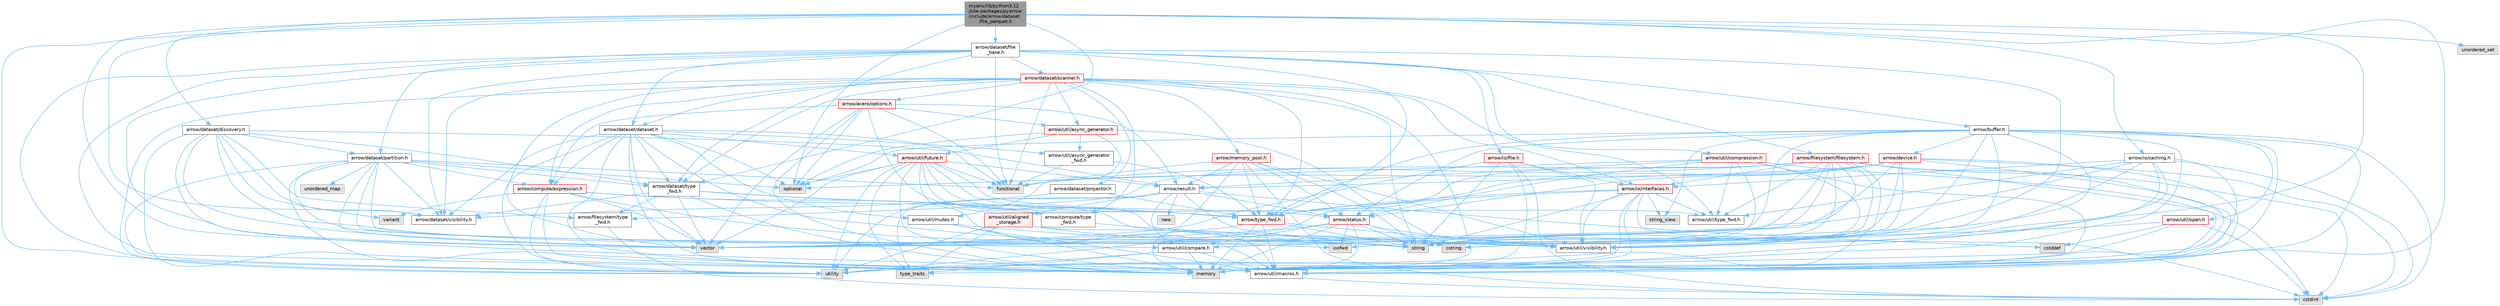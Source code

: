 digraph "myenv/lib/python3.12/site-packages/pyarrow/include/arrow/dataset/file_parquet.h"
{
 // LATEX_PDF_SIZE
  bgcolor="transparent";
  edge [fontname=Helvetica,fontsize=10,labelfontname=Helvetica,labelfontsize=10];
  node [fontname=Helvetica,fontsize=10,shape=box,height=0.2,width=0.4];
  Node1 [id="Node000001",label="myenv/lib/python3.12\l/site-packages/pyarrow\l/include/arrow/dataset\l/file_parquet.h",height=0.2,width=0.4,color="gray40", fillcolor="grey60", style="filled", fontcolor="black",tooltip=" "];
  Node1 -> Node2 [id="edge1_Node000001_Node000002",color="steelblue1",style="solid",tooltip=" "];
  Node2 [id="Node000002",label="memory",height=0.2,width=0.4,color="grey60", fillcolor="#E0E0E0", style="filled",tooltip=" "];
  Node1 -> Node3 [id="edge2_Node000001_Node000003",color="steelblue1",style="solid",tooltip=" "];
  Node3 [id="Node000003",label="optional",height=0.2,width=0.4,color="grey60", fillcolor="#E0E0E0", style="filled",tooltip=" "];
  Node1 -> Node4 [id="edge3_Node000001_Node000004",color="steelblue1",style="solid",tooltip=" "];
  Node4 [id="Node000004",label="string",height=0.2,width=0.4,color="grey60", fillcolor="#E0E0E0", style="filled",tooltip=" "];
  Node1 -> Node5 [id="edge4_Node000001_Node000005",color="steelblue1",style="solid",tooltip=" "];
  Node5 [id="Node000005",label="unordered_set",height=0.2,width=0.4,color="grey60", fillcolor="#E0E0E0", style="filled",tooltip=" "];
  Node1 -> Node6 [id="edge5_Node000001_Node000006",color="steelblue1",style="solid",tooltip=" "];
  Node6 [id="Node000006",label="utility",height=0.2,width=0.4,color="grey60", fillcolor="#E0E0E0", style="filled",tooltip=" "];
  Node1 -> Node7 [id="edge6_Node000001_Node000007",color="steelblue1",style="solid",tooltip=" "];
  Node7 [id="Node000007",label="vector",height=0.2,width=0.4,color="grey60", fillcolor="#E0E0E0", style="filled",tooltip=" "];
  Node1 -> Node8 [id="edge7_Node000001_Node000008",color="steelblue1",style="solid",tooltip=" "];
  Node8 [id="Node000008",label="arrow/dataset/discovery.h",height=0.2,width=0.4,color="grey40", fillcolor="white", style="filled",URL="$discovery_8h.html",tooltip=" "];
  Node8 -> Node2 [id="edge8_Node000008_Node000002",color="steelblue1",style="solid",tooltip=" "];
  Node8 -> Node4 [id="edge9_Node000008_Node000004",color="steelblue1",style="solid",tooltip=" "];
  Node8 -> Node9 [id="edge10_Node000008_Node000009",color="steelblue1",style="solid",tooltip=" "];
  Node9 [id="Node000009",label="variant",height=0.2,width=0.4,color="grey60", fillcolor="#E0E0E0", style="filled",tooltip=" "];
  Node8 -> Node7 [id="edge11_Node000008_Node000007",color="steelblue1",style="solid",tooltip=" "];
  Node8 -> Node10 [id="edge12_Node000008_Node000010",color="steelblue1",style="solid",tooltip=" "];
  Node10 [id="Node000010",label="arrow/dataset/partition.h",height=0.2,width=0.4,color="grey40", fillcolor="white", style="filled",URL="$partition_8h.html",tooltip=" "];
  Node10 -> Node11 [id="edge13_Node000010_Node000011",color="steelblue1",style="solid",tooltip=" "];
  Node11 [id="Node000011",label="functional",height=0.2,width=0.4,color="grey60", fillcolor="#E0E0E0", style="filled",tooltip=" "];
  Node10 -> Node12 [id="edge14_Node000010_Node000012",color="steelblue1",style="solid",tooltip=" "];
  Node12 [id="Node000012",label="iosfwd",height=0.2,width=0.4,color="grey60", fillcolor="#E0E0E0", style="filled",tooltip=" "];
  Node10 -> Node2 [id="edge15_Node000010_Node000002",color="steelblue1",style="solid",tooltip=" "];
  Node10 -> Node3 [id="edge16_Node000010_Node000003",color="steelblue1",style="solid",tooltip=" "];
  Node10 -> Node4 [id="edge17_Node000010_Node000004",color="steelblue1",style="solid",tooltip=" "];
  Node10 -> Node13 [id="edge18_Node000010_Node000013",color="steelblue1",style="solid",tooltip=" "];
  Node13 [id="Node000013",label="unordered_map",height=0.2,width=0.4,color="grey60", fillcolor="#E0E0E0", style="filled",tooltip=" "];
  Node10 -> Node6 [id="edge19_Node000010_Node000006",color="steelblue1",style="solid",tooltip=" "];
  Node10 -> Node7 [id="edge20_Node000010_Node000007",color="steelblue1",style="solid",tooltip=" "];
  Node10 -> Node14 [id="edge21_Node000010_Node000014",color="steelblue1",style="solid",tooltip=" "];
  Node14 [id="Node000014",label="arrow/compute/expression.h",height=0.2,width=0.4,color="red", fillcolor="#FFF0F0", style="filled",URL="$expression_8h.html",tooltip=" "];
  Node14 -> Node2 [id="edge22_Node000014_Node000002",color="steelblue1",style="solid",tooltip=" "];
  Node14 -> Node4 [id="edge23_Node000014_Node000004",color="steelblue1",style="solid",tooltip=" "];
  Node14 -> Node6 [id="edge24_Node000014_Node000006",color="steelblue1",style="solid",tooltip=" "];
  Node14 -> Node9 [id="edge25_Node000014_Node000009",color="steelblue1",style="solid",tooltip=" "];
  Node14 -> Node7 [id="edge26_Node000014_Node000007",color="steelblue1",style="solid",tooltip=" "];
  Node14 -> Node15 [id="edge27_Node000014_Node000015",color="steelblue1",style="solid",tooltip=" "];
  Node15 [id="Node000015",label="arrow/compute/type\l_fwd.h",height=0.2,width=0.4,color="grey40", fillcolor="white", style="filled",URL="$arrow_2compute_2type__fwd_8h.html",tooltip=" "];
  Node15 -> Node16 [id="edge28_Node000015_Node000016",color="steelblue1",style="solid",tooltip=" "];
  Node16 [id="Node000016",label="arrow/util/visibility.h",height=0.2,width=0.4,color="grey40", fillcolor="white", style="filled",URL="$include_2arrow_2util_2visibility_8h.html",tooltip=" "];
  Node14 -> Node29 [id="edge29_Node000014_Node000029",color="steelblue1",style="solid",tooltip=" "];
  Node29 [id="Node000029",label="arrow/type_fwd.h",height=0.2,width=0.4,color="red", fillcolor="#FFF0F0", style="filled",URL="$arrow_2type__fwd_8h.html",tooltip=" "];
  Node29 -> Node2 [id="edge30_Node000029_Node000002",color="steelblue1",style="solid",tooltip=" "];
  Node29 -> Node4 [id="edge31_Node000029_Node000004",color="steelblue1",style="solid",tooltip=" "];
  Node29 -> Node7 [id="edge32_Node000029_Node000007",color="steelblue1",style="solid",tooltip=" "];
  Node29 -> Node31 [id="edge33_Node000029_Node000031",color="steelblue1",style="solid",tooltip=" "];
  Node31 [id="Node000031",label="arrow/util/macros.h",height=0.2,width=0.4,color="grey40", fillcolor="white", style="filled",URL="$macros_8h.html",tooltip=" "];
  Node31 -> Node18 [id="edge34_Node000031_Node000018",color="steelblue1",style="solid",tooltip=" "];
  Node18 [id="Node000018",label="cstdint",height=0.2,width=0.4,color="grey60", fillcolor="#E0E0E0", style="filled",tooltip=" "];
  Node29 -> Node16 [id="edge35_Node000029_Node000016",color="steelblue1",style="solid",tooltip=" "];
  Node10 -> Node67 [id="edge36_Node000010_Node000067",color="steelblue1",style="solid",tooltip=" "];
  Node67 [id="Node000067",label="arrow/dataset/type\l_fwd.h",height=0.2,width=0.4,color="grey40", fillcolor="white", style="filled",URL="$arrow_2dataset_2type__fwd_8h.html",tooltip=" "];
  Node67 -> Node2 [id="edge37_Node000067_Node000002",color="steelblue1",style="solid",tooltip=" "];
  Node67 -> Node7 [id="edge38_Node000067_Node000007",color="steelblue1",style="solid",tooltip=" "];
  Node67 -> Node15 [id="edge39_Node000067_Node000015",color="steelblue1",style="solid",tooltip=" "];
  Node67 -> Node68 [id="edge40_Node000067_Node000068",color="steelblue1",style="solid",tooltip=" "];
  Node68 [id="Node000068",label="arrow/dataset/visibility.h",height=0.2,width=0.4,color="grey40", fillcolor="white", style="filled",URL="$include_2arrow_2dataset_2visibility_8h.html",tooltip=" "];
  Node67 -> Node69 [id="edge41_Node000067_Node000069",color="steelblue1",style="solid",tooltip=" "];
  Node69 [id="Node000069",label="arrow/filesystem/type\l_fwd.h",height=0.2,width=0.4,color="grey40", fillcolor="white", style="filled",URL="$arrow_2filesystem_2type__fwd_8h.html",tooltip=" "];
  Node69 -> Node18 [id="edge42_Node000069_Node000018",color="steelblue1",style="solid",tooltip=" "];
  Node67 -> Node29 [id="edge43_Node000067_Node000029",color="steelblue1",style="solid",tooltip=" "];
  Node10 -> Node68 [id="edge44_Node000010_Node000068",color="steelblue1",style="solid",tooltip=" "];
  Node10 -> Node36 [id="edge45_Node000010_Node000036",color="steelblue1",style="solid",tooltip=" "];
  Node36 [id="Node000036",label="arrow/util/compare.h",height=0.2,width=0.4,color="grey40", fillcolor="white", style="filled",URL="$util_2compare_8h.html",tooltip=" "];
  Node36 -> Node2 [id="edge46_Node000036_Node000002",color="steelblue1",style="solid",tooltip=" "];
  Node36 -> Node19 [id="edge47_Node000036_Node000019",color="steelblue1",style="solid",tooltip=" "];
  Node19 [id="Node000019",label="type_traits",height=0.2,width=0.4,color="grey60", fillcolor="#E0E0E0", style="filled",tooltip=" "];
  Node36 -> Node6 [id="edge48_Node000036_Node000006",color="steelblue1",style="solid",tooltip=" "];
  Node36 -> Node31 [id="edge49_Node000036_Node000031",color="steelblue1",style="solid",tooltip=" "];
  Node8 -> Node67 [id="edge50_Node000008_Node000067",color="steelblue1",style="solid",tooltip=" "];
  Node8 -> Node68 [id="edge51_Node000008_Node000068",color="steelblue1",style="solid",tooltip=" "];
  Node8 -> Node69 [id="edge52_Node000008_Node000069",color="steelblue1",style="solid",tooltip=" "];
  Node8 -> Node32 [id="edge53_Node000008_Node000032",color="steelblue1",style="solid",tooltip=" "];
  Node32 [id="Node000032",label="arrow/result.h",height=0.2,width=0.4,color="grey40", fillcolor="white", style="filled",URL="$result_8h.html",tooltip=" "];
  Node32 -> Node33 [id="edge54_Node000032_Node000033",color="steelblue1",style="solid",tooltip=" "];
  Node33 [id="Node000033",label="cstddef",height=0.2,width=0.4,color="grey60", fillcolor="#E0E0E0", style="filled",tooltip=" "];
  Node32 -> Node34 [id="edge55_Node000032_Node000034",color="steelblue1",style="solid",tooltip=" "];
  Node34 [id="Node000034",label="new",height=0.2,width=0.4,color="grey60", fillcolor="#E0E0E0", style="filled",tooltip=" "];
  Node32 -> Node4 [id="edge56_Node000032_Node000004",color="steelblue1",style="solid",tooltip=" "];
  Node32 -> Node19 [id="edge57_Node000032_Node000019",color="steelblue1",style="solid",tooltip=" "];
  Node32 -> Node6 [id="edge58_Node000032_Node000006",color="steelblue1",style="solid",tooltip=" "];
  Node32 -> Node35 [id="edge59_Node000032_Node000035",color="steelblue1",style="solid",tooltip=" "];
  Node35 [id="Node000035",label="arrow/status.h",height=0.2,width=0.4,color="red", fillcolor="#FFF0F0", style="filled",URL="$status_8h.html",tooltip=" "];
  Node35 -> Node25 [id="edge60_Node000035_Node000025",color="steelblue1",style="solid",tooltip=" "];
  Node25 [id="Node000025",label="cstring",height=0.2,width=0.4,color="grey60", fillcolor="#E0E0E0", style="filled",tooltip=" "];
  Node35 -> Node12 [id="edge61_Node000035_Node000012",color="steelblue1",style="solid",tooltip=" "];
  Node35 -> Node2 [id="edge62_Node000035_Node000002",color="steelblue1",style="solid",tooltip=" "];
  Node35 -> Node4 [id="edge63_Node000035_Node000004",color="steelblue1",style="solid",tooltip=" "];
  Node35 -> Node6 [id="edge64_Node000035_Node000006",color="steelblue1",style="solid",tooltip=" "];
  Node35 -> Node36 [id="edge65_Node000035_Node000036",color="steelblue1",style="solid",tooltip=" "];
  Node35 -> Node31 [id="edge66_Node000035_Node000031",color="steelblue1",style="solid",tooltip=" "];
  Node35 -> Node16 [id="edge67_Node000035_Node000016",color="steelblue1",style="solid",tooltip=" "];
  Node32 -> Node39 [id="edge68_Node000032_Node000039",color="steelblue1",style="solid",tooltip=" "];
  Node39 [id="Node000039",label="arrow/util/aligned\l_storage.h",height=0.2,width=0.4,color="red", fillcolor="#FFF0F0", style="filled",URL="$aligned__storage_8h.html",tooltip=" "];
  Node39 -> Node25 [id="edge69_Node000039_Node000025",color="steelblue1",style="solid",tooltip=" "];
  Node39 -> Node19 [id="edge70_Node000039_Node000019",color="steelblue1",style="solid",tooltip=" "];
  Node39 -> Node6 [id="edge71_Node000039_Node000006",color="steelblue1",style="solid",tooltip=" "];
  Node39 -> Node31 [id="edge72_Node000039_Node000031",color="steelblue1",style="solid",tooltip=" "];
  Node32 -> Node36 [id="edge73_Node000032_Node000036",color="steelblue1",style="solid",tooltip=" "];
  Node8 -> Node31 [id="edge74_Node000008_Node000031",color="steelblue1",style="solid",tooltip=" "];
  Node1 -> Node70 [id="edge75_Node000001_Node000070",color="steelblue1",style="solid",tooltip=" "];
  Node70 [id="Node000070",label="arrow/dataset/file\l_base.h",height=0.2,width=0.4,color="grey40", fillcolor="white", style="filled",URL="$file__base_8h.html",tooltip=" "];
  Node70 -> Node11 [id="edge76_Node000070_Node000011",color="steelblue1",style="solid",tooltip=" "];
  Node70 -> Node2 [id="edge77_Node000070_Node000002",color="steelblue1",style="solid",tooltip=" "];
  Node70 -> Node4 [id="edge78_Node000070_Node000004",color="steelblue1",style="solid",tooltip=" "];
  Node70 -> Node6 [id="edge79_Node000070_Node000006",color="steelblue1",style="solid",tooltip=" "];
  Node70 -> Node7 [id="edge80_Node000070_Node000007",color="steelblue1",style="solid",tooltip=" "];
  Node70 -> Node24 [id="edge81_Node000070_Node000024",color="steelblue1",style="solid",tooltip=" "];
  Node24 [id="Node000024",label="arrow/buffer.h",height=0.2,width=0.4,color="grey40", fillcolor="white", style="filled",URL="$buffer_8h.html",tooltip=" "];
  Node24 -> Node18 [id="edge82_Node000024_Node000018",color="steelblue1",style="solid",tooltip=" "];
  Node24 -> Node25 [id="edge83_Node000024_Node000025",color="steelblue1",style="solid",tooltip=" "];
  Node24 -> Node2 [id="edge84_Node000024_Node000002",color="steelblue1",style="solid",tooltip=" "];
  Node24 -> Node3 [id="edge85_Node000024_Node000003",color="steelblue1",style="solid",tooltip=" "];
  Node24 -> Node4 [id="edge86_Node000024_Node000004",color="steelblue1",style="solid",tooltip=" "];
  Node24 -> Node26 [id="edge87_Node000024_Node000026",color="steelblue1",style="solid",tooltip=" "];
  Node26 [id="Node000026",label="string_view",height=0.2,width=0.4,color="grey60", fillcolor="#E0E0E0", style="filled",tooltip=" "];
  Node24 -> Node6 [id="edge88_Node000024_Node000006",color="steelblue1",style="solid",tooltip=" "];
  Node24 -> Node7 [id="edge89_Node000024_Node000007",color="steelblue1",style="solid",tooltip=" "];
  Node24 -> Node27 [id="edge90_Node000024_Node000027",color="steelblue1",style="solid",tooltip=" "];
  Node27 [id="Node000027",label="arrow/device.h",height=0.2,width=0.4,color="red", fillcolor="#FFF0F0", style="filled",URL="$device_8h.html",tooltip=" "];
  Node27 -> Node18 [id="edge91_Node000027_Node000018",color="steelblue1",style="solid",tooltip=" "];
  Node27 -> Node11 [id="edge92_Node000027_Node000011",color="steelblue1",style="solid",tooltip=" "];
  Node27 -> Node2 [id="edge93_Node000027_Node000002",color="steelblue1",style="solid",tooltip=" "];
  Node27 -> Node4 [id="edge94_Node000027_Node000004",color="steelblue1",style="solid",tooltip=" "];
  Node27 -> Node32 [id="edge95_Node000027_Node000032",color="steelblue1",style="solid",tooltip=" "];
  Node27 -> Node35 [id="edge96_Node000027_Node000035",color="steelblue1",style="solid",tooltip=" "];
  Node27 -> Node29 [id="edge97_Node000027_Node000029",color="steelblue1",style="solid",tooltip=" "];
  Node27 -> Node36 [id="edge98_Node000027_Node000036",color="steelblue1",style="solid",tooltip=" "];
  Node27 -> Node31 [id="edge99_Node000027_Node000031",color="steelblue1",style="solid",tooltip=" "];
  Node27 -> Node16 [id="edge100_Node000027_Node000016",color="steelblue1",style="solid",tooltip=" "];
  Node24 -> Node35 [id="edge101_Node000024_Node000035",color="steelblue1",style="solid",tooltip=" "];
  Node24 -> Node29 [id="edge102_Node000024_Node000029",color="steelblue1",style="solid",tooltip=" "];
  Node24 -> Node31 [id="edge103_Node000024_Node000031",color="steelblue1",style="solid",tooltip=" "];
  Node24 -> Node41 [id="edge104_Node000024_Node000041",color="steelblue1",style="solid",tooltip=" "];
  Node41 [id="Node000041",label="arrow/util/span.h",height=0.2,width=0.4,color="red", fillcolor="#FFF0F0", style="filled",URL="$span_8h.html",tooltip=" "];
  Node41 -> Node33 [id="edge105_Node000041_Node000033",color="steelblue1",style="solid",tooltip=" "];
  Node41 -> Node18 [id="edge106_Node000041_Node000018",color="steelblue1",style="solid",tooltip=" "];
  Node41 -> Node25 [id="edge107_Node000041_Node000025",color="steelblue1",style="solid",tooltip=" "];
  Node41 -> Node19 [id="edge108_Node000041_Node000019",color="steelblue1",style="solid",tooltip=" "];
  Node24 -> Node16 [id="edge109_Node000024_Node000016",color="steelblue1",style="solid",tooltip=" "];
  Node70 -> Node71 [id="edge110_Node000070_Node000071",color="steelblue1",style="solid",tooltip=" "];
  Node71 [id="Node000071",label="arrow/dataset/dataset.h",height=0.2,width=0.4,color="grey40", fillcolor="white", style="filled",URL="$dataset_8h.html",tooltip=" "];
  Node71 -> Node11 [id="edge111_Node000071_Node000011",color="steelblue1",style="solid",tooltip=" "];
  Node71 -> Node2 [id="edge112_Node000071_Node000002",color="steelblue1",style="solid",tooltip=" "];
  Node71 -> Node3 [id="edge113_Node000071_Node000003",color="steelblue1",style="solid",tooltip=" "];
  Node71 -> Node4 [id="edge114_Node000071_Node000004",color="steelblue1",style="solid",tooltip=" "];
  Node71 -> Node6 [id="edge115_Node000071_Node000006",color="steelblue1",style="solid",tooltip=" "];
  Node71 -> Node7 [id="edge116_Node000071_Node000007",color="steelblue1",style="solid",tooltip=" "];
  Node71 -> Node14 [id="edge117_Node000071_Node000014",color="steelblue1",style="solid",tooltip=" "];
  Node71 -> Node67 [id="edge118_Node000071_Node000067",color="steelblue1",style="solid",tooltip=" "];
  Node71 -> Node68 [id="edge119_Node000071_Node000068",color="steelblue1",style="solid",tooltip=" "];
  Node71 -> Node72 [id="edge120_Node000071_Node000072",color="steelblue1",style="solid",tooltip=" "];
  Node72 [id="Node000072",label="arrow/util/async_generator\l_fwd.h",height=0.2,width=0.4,color="grey40", fillcolor="white", style="filled",URL="$async__generator__fwd_8h.html",tooltip=" "];
  Node72 -> Node11 [id="edge121_Node000072_Node000011",color="steelblue1",style="solid",tooltip=" "];
  Node72 -> Node29 [id="edge122_Node000072_Node000029",color="steelblue1",style="solid",tooltip=" "];
  Node71 -> Node73 [id="edge123_Node000071_Node000073",color="steelblue1",style="solid",tooltip=" "];
  Node73 [id="Node000073",label="arrow/util/future.h",height=0.2,width=0.4,color="red", fillcolor="#FFF0F0", style="filled",URL="$future_8h.html",tooltip=" "];
  Node73 -> Node11 [id="edge124_Node000073_Node000011",color="steelblue1",style="solid",tooltip=" "];
  Node73 -> Node2 [id="edge125_Node000073_Node000002",color="steelblue1",style="solid",tooltip=" "];
  Node73 -> Node3 [id="edge126_Node000073_Node000003",color="steelblue1",style="solid",tooltip=" "];
  Node73 -> Node19 [id="edge127_Node000073_Node000019",color="steelblue1",style="solid",tooltip=" "];
  Node73 -> Node6 [id="edge128_Node000073_Node000006",color="steelblue1",style="solid",tooltip=" "];
  Node73 -> Node7 [id="edge129_Node000073_Node000007",color="steelblue1",style="solid",tooltip=" "];
  Node73 -> Node32 [id="edge130_Node000073_Node000032",color="steelblue1",style="solid",tooltip=" "];
  Node73 -> Node35 [id="edge131_Node000073_Node000035",color="steelblue1",style="solid",tooltip=" "];
  Node73 -> Node29 [id="edge132_Node000073_Node000029",color="steelblue1",style="solid",tooltip=" "];
  Node73 -> Node31 [id="edge133_Node000073_Node000031",color="steelblue1",style="solid",tooltip=" "];
  Node73 -> Node79 [id="edge134_Node000073_Node000079",color="steelblue1",style="solid",tooltip=" "];
  Node79 [id="Node000079",label="arrow/util/type_fwd.h",height=0.2,width=0.4,color="grey40", fillcolor="white", style="filled",URL="$arrow_2util_2type__fwd_8h.html",tooltip=" "];
  Node73 -> Node16 [id="edge135_Node000073_Node000016",color="steelblue1",style="solid",tooltip=" "];
  Node71 -> Node31 [id="edge136_Node000071_Node000031",color="steelblue1",style="solid",tooltip=" "];
  Node71 -> Node80 [id="edge137_Node000071_Node000080",color="steelblue1",style="solid",tooltip=" "];
  Node80 [id="Node000080",label="arrow/util/mutex.h",height=0.2,width=0.4,color="grey40", fillcolor="white", style="filled",URL="$mutex_8h.html",tooltip=" "];
  Node80 -> Node2 [id="edge138_Node000080_Node000002",color="steelblue1",style="solid",tooltip=" "];
  Node80 -> Node31 [id="edge139_Node000080_Node000031",color="steelblue1",style="solid",tooltip=" "];
  Node80 -> Node16 [id="edge140_Node000080_Node000016",color="steelblue1",style="solid",tooltip=" "];
  Node70 -> Node10 [id="edge141_Node000070_Node000010",color="steelblue1",style="solid",tooltip=" "];
  Node70 -> Node81 [id="edge142_Node000070_Node000081",color="steelblue1",style="solid",tooltip=" "];
  Node81 [id="Node000081",label="arrow/dataset/scanner.h",height=0.2,width=0.4,color="red", fillcolor="#FFF0F0", style="filled",URL="$scanner_8h.html",tooltip=" "];
  Node81 -> Node11 [id="edge143_Node000081_Node000011",color="steelblue1",style="solid",tooltip=" "];
  Node81 -> Node2 [id="edge144_Node000081_Node000002",color="steelblue1",style="solid",tooltip=" "];
  Node81 -> Node4 [id="edge145_Node000081_Node000004",color="steelblue1",style="solid",tooltip=" "];
  Node81 -> Node6 [id="edge146_Node000081_Node000006",color="steelblue1",style="solid",tooltip=" "];
  Node81 -> Node7 [id="edge147_Node000081_Node000007",color="steelblue1",style="solid",tooltip=" "];
  Node81 -> Node82 [id="edge148_Node000081_Node000082",color="steelblue1",style="solid",tooltip=" "];
  Node82 [id="Node000082",label="arrow/acero/options.h",height=0.2,width=0.4,color="red", fillcolor="#FFF0F0", style="filled",URL="$acero_2options_8h.html",tooltip=" "];
  Node82 -> Node11 [id="edge149_Node000082_Node000011",color="steelblue1",style="solid",tooltip=" "];
  Node82 -> Node2 [id="edge150_Node000082_Node000002",color="steelblue1",style="solid",tooltip=" "];
  Node82 -> Node3 [id="edge151_Node000082_Node000003",color="steelblue1",style="solid",tooltip=" "];
  Node82 -> Node4 [id="edge152_Node000082_Node000004",color="steelblue1",style="solid",tooltip=" "];
  Node82 -> Node7 [id="edge153_Node000082_Node000007",color="steelblue1",style="solid",tooltip=" "];
  Node82 -> Node14 [id="edge154_Node000082_Node000014",color="steelblue1",style="solid",tooltip=" "];
  Node82 -> Node32 [id="edge155_Node000082_Node000032",color="steelblue1",style="solid",tooltip=" "];
  Node82 -> Node92 [id="edge156_Node000082_Node000092",color="steelblue1",style="solid",tooltip=" "];
  Node92 [id="Node000092",label="arrow/util/async_generator.h",height=0.2,width=0.4,color="red", fillcolor="#FFF0F0", style="filled",URL="$async__generator_8h.html",tooltip=" "];
  Node92 -> Node25 [id="edge157_Node000092_Node000025",color="steelblue1",style="solid",tooltip=" "];
  Node92 -> Node3 [id="edge158_Node000092_Node000003",color="steelblue1",style="solid",tooltip=" "];
  Node92 -> Node72 [id="edge159_Node000092_Node000072",color="steelblue1",style="solid",tooltip=" "];
  Node92 -> Node73 [id="edge160_Node000092_Node000073",color="steelblue1",style="solid",tooltip=" "];
  Node92 -> Node80 [id="edge161_Node000092_Node000080",color="steelblue1",style="solid",tooltip=" "];
  Node81 -> Node14 [id="edge162_Node000081_Node000014",color="steelblue1",style="solid",tooltip=" "];
  Node81 -> Node15 [id="edge163_Node000081_Node000015",color="steelblue1",style="solid",tooltip=" "];
  Node81 -> Node71 [id="edge164_Node000081_Node000071",color="steelblue1",style="solid",tooltip=" "];
  Node81 -> Node106 [id="edge165_Node000081_Node000106",color="steelblue1",style="solid",tooltip=" "];
  Node106 [id="Node000106",label="arrow/dataset/projector.h",height=0.2,width=0.4,color="grey40", fillcolor="white", style="filled",URL="$projector_8h.html",tooltip=" "];
  Node106 -> Node68 [id="edge166_Node000106_Node000068",color="steelblue1",style="solid",tooltip=" "];
  Node106 -> Node29 [id="edge167_Node000106_Node000029",color="steelblue1",style="solid",tooltip=" "];
  Node81 -> Node67 [id="edge168_Node000081_Node000067",color="steelblue1",style="solid",tooltip=" "];
  Node81 -> Node68 [id="edge169_Node000081_Node000068",color="steelblue1",style="solid",tooltip=" "];
  Node81 -> Node107 [id="edge170_Node000081_Node000107",color="steelblue1",style="solid",tooltip=" "];
  Node107 [id="Node000107",label="arrow/io/interfaces.h",height=0.2,width=0.4,color="red", fillcolor="#FFF0F0", style="filled",URL="$interfaces_8h.html",tooltip=" "];
  Node107 -> Node18 [id="edge171_Node000107_Node000018",color="steelblue1",style="solid",tooltip=" "];
  Node107 -> Node2 [id="edge172_Node000107_Node000002",color="steelblue1",style="solid",tooltip=" "];
  Node107 -> Node4 [id="edge173_Node000107_Node000004",color="steelblue1",style="solid",tooltip=" "];
  Node107 -> Node26 [id="edge174_Node000107_Node000026",color="steelblue1",style="solid",tooltip=" "];
  Node107 -> Node7 [id="edge175_Node000107_Node000007",color="steelblue1",style="solid",tooltip=" "];
  Node107 -> Node29 [id="edge176_Node000107_Node000029",color="steelblue1",style="solid",tooltip=" "];
  Node107 -> Node31 [id="edge177_Node000107_Node000031",color="steelblue1",style="solid",tooltip=" "];
  Node107 -> Node79 [id="edge178_Node000107_Node000079",color="steelblue1",style="solid",tooltip=" "];
  Node107 -> Node16 [id="edge179_Node000107_Node000016",color="steelblue1",style="solid",tooltip=" "];
  Node81 -> Node108 [id="edge180_Node000081_Node000108",color="steelblue1",style="solid",tooltip=" "];
  Node108 [id="Node000108",label="arrow/memory_pool.h",height=0.2,width=0.4,color="red", fillcolor="#FFF0F0", style="filled",URL="$memory__pool_8h.html",tooltip=" "];
  Node108 -> Node18 [id="edge181_Node000108_Node000018",color="steelblue1",style="solid",tooltip=" "];
  Node108 -> Node11 [id="edge182_Node000108_Node000011",color="steelblue1",style="solid",tooltip=" "];
  Node108 -> Node2 [id="edge183_Node000108_Node000002",color="steelblue1",style="solid",tooltip=" "];
  Node108 -> Node4 [id="edge184_Node000108_Node000004",color="steelblue1",style="solid",tooltip=" "];
  Node108 -> Node32 [id="edge185_Node000108_Node000032",color="steelblue1",style="solid",tooltip=" "];
  Node108 -> Node35 [id="edge186_Node000108_Node000035",color="steelblue1",style="solid",tooltip=" "];
  Node108 -> Node29 [id="edge187_Node000108_Node000029",color="steelblue1",style="solid",tooltip=" "];
  Node108 -> Node16 [id="edge188_Node000108_Node000016",color="steelblue1",style="solid",tooltip=" "];
  Node81 -> Node29 [id="edge189_Node000081_Node000029",color="steelblue1",style="solid",tooltip=" "];
  Node81 -> Node92 [id="edge190_Node000081_Node000092",color="steelblue1",style="solid",tooltip=" "];
  Node81 -> Node79 [id="edge191_Node000081_Node000079",color="steelblue1",style="solid",tooltip=" "];
  Node70 -> Node67 [id="edge192_Node000070_Node000067",color="steelblue1",style="solid",tooltip=" "];
  Node70 -> Node68 [id="edge193_Node000070_Node000068",color="steelblue1",style="solid",tooltip=" "];
  Node70 -> Node109 [id="edge194_Node000070_Node000109",color="steelblue1",style="solid",tooltip=" "];
  Node109 [id="Node000109",label="arrow/filesystem/filesystem.h",height=0.2,width=0.4,color="red", fillcolor="#FFF0F0", style="filled",URL="$include_2arrow_2filesystem_2filesystem_8h.html",tooltip=" "];
  Node109 -> Node18 [id="edge195_Node000109_Node000018",color="steelblue1",style="solid",tooltip=" "];
  Node109 -> Node11 [id="edge196_Node000109_Node000011",color="steelblue1",style="solid",tooltip=" "];
  Node109 -> Node12 [id="edge197_Node000109_Node000012",color="steelblue1",style="solid",tooltip=" "];
  Node109 -> Node2 [id="edge198_Node000109_Node000002",color="steelblue1",style="solid",tooltip=" "];
  Node109 -> Node4 [id="edge199_Node000109_Node000004",color="steelblue1",style="solid",tooltip=" "];
  Node109 -> Node6 [id="edge200_Node000109_Node000006",color="steelblue1",style="solid",tooltip=" "];
  Node109 -> Node7 [id="edge201_Node000109_Node000007",color="steelblue1",style="solid",tooltip=" "];
  Node109 -> Node69 [id="edge202_Node000109_Node000069",color="steelblue1",style="solid",tooltip=" "];
  Node109 -> Node107 [id="edge203_Node000109_Node000107",color="steelblue1",style="solid",tooltip=" "];
  Node109 -> Node29 [id="edge204_Node000109_Node000029",color="steelblue1",style="solid",tooltip=" "];
  Node109 -> Node36 [id="edge205_Node000109_Node000036",color="steelblue1",style="solid",tooltip=" "];
  Node109 -> Node31 [id="edge206_Node000109_Node000031",color="steelblue1",style="solid",tooltip=" "];
  Node109 -> Node79 [id="edge207_Node000109_Node000079",color="steelblue1",style="solid",tooltip=" "];
  Node109 -> Node16 [id="edge208_Node000109_Node000016",color="steelblue1",style="solid",tooltip=" "];
  Node70 -> Node111 [id="edge209_Node000070_Node000111",color="steelblue1",style="solid",tooltip=" "];
  Node111 [id="Node000111",label="arrow/io/file.h",height=0.2,width=0.4,color="red", fillcolor="#FFF0F0", style="filled",URL="$file_8h.html",tooltip=" "];
  Node111 -> Node18 [id="edge210_Node000111_Node000018",color="steelblue1",style="solid",tooltip=" "];
  Node111 -> Node2 [id="edge211_Node000111_Node000002",color="steelblue1",style="solid",tooltip=" "];
  Node111 -> Node4 [id="edge212_Node000111_Node000004",color="steelblue1",style="solid",tooltip=" "];
  Node111 -> Node7 [id="edge213_Node000111_Node000007",color="steelblue1",style="solid",tooltip=" "];
  Node111 -> Node107 [id="edge214_Node000111_Node000107",color="steelblue1",style="solid",tooltip=" "];
  Node111 -> Node16 [id="edge215_Node000111_Node000016",color="steelblue1",style="solid",tooltip=" "];
  Node70 -> Node29 [id="edge216_Node000070_Node000029",color="steelblue1",style="solid",tooltip=" "];
  Node70 -> Node113 [id="edge217_Node000070_Node000113",color="steelblue1",style="solid",tooltip=" "];
  Node113 [id="Node000113",label="arrow/util/compression.h",height=0.2,width=0.4,color="red", fillcolor="#FFF0F0", style="filled",URL="$compression_8h.html",tooltip=" "];
  Node113 -> Node18 [id="edge218_Node000113_Node000018",color="steelblue1",style="solid",tooltip=" "];
  Node113 -> Node2 [id="edge219_Node000113_Node000002",color="steelblue1",style="solid",tooltip=" "];
  Node113 -> Node3 [id="edge220_Node000113_Node000003",color="steelblue1",style="solid",tooltip=" "];
  Node113 -> Node4 [id="edge221_Node000113_Node000004",color="steelblue1",style="solid",tooltip=" "];
  Node113 -> Node32 [id="edge222_Node000113_Node000032",color="steelblue1",style="solid",tooltip=" "];
  Node113 -> Node35 [id="edge223_Node000113_Node000035",color="steelblue1",style="solid",tooltip=" "];
  Node113 -> Node79 [id="edge224_Node000113_Node000079",color="steelblue1",style="solid",tooltip=" "];
  Node113 -> Node16 [id="edge225_Node000113_Node000016",color="steelblue1",style="solid",tooltip=" "];
  Node1 -> Node67 [id="edge226_Node000001_Node000067",color="steelblue1",style="solid",tooltip=" "];
  Node1 -> Node68 [id="edge227_Node000001_Node000068",color="steelblue1",style="solid",tooltip=" "];
  Node1 -> Node114 [id="edge228_Node000001_Node000114",color="steelblue1",style="solid",tooltip=" "];
  Node114 [id="Node000114",label="arrow/io/caching.h",height=0.2,width=0.4,color="grey40", fillcolor="white", style="filled",URL="$caching_8h.html",tooltip=" "];
  Node114 -> Node18 [id="edge229_Node000114_Node000018",color="steelblue1",style="solid",tooltip=" "];
  Node114 -> Node2 [id="edge230_Node000114_Node000002",color="steelblue1",style="solid",tooltip=" "];
  Node114 -> Node4 [id="edge231_Node000114_Node000004",color="steelblue1",style="solid",tooltip=" "];
  Node114 -> Node6 [id="edge232_Node000114_Node000006",color="steelblue1",style="solid",tooltip=" "];
  Node114 -> Node7 [id="edge233_Node000114_Node000007",color="steelblue1",style="solid",tooltip=" "];
  Node114 -> Node107 [id="edge234_Node000114_Node000107",color="steelblue1",style="solid",tooltip=" "];
  Node114 -> Node79 [id="edge235_Node000114_Node000079",color="steelblue1",style="solid",tooltip=" "];
  Node114 -> Node16 [id="edge236_Node000114_Node000016",color="steelblue1",style="solid",tooltip=" "];
}
